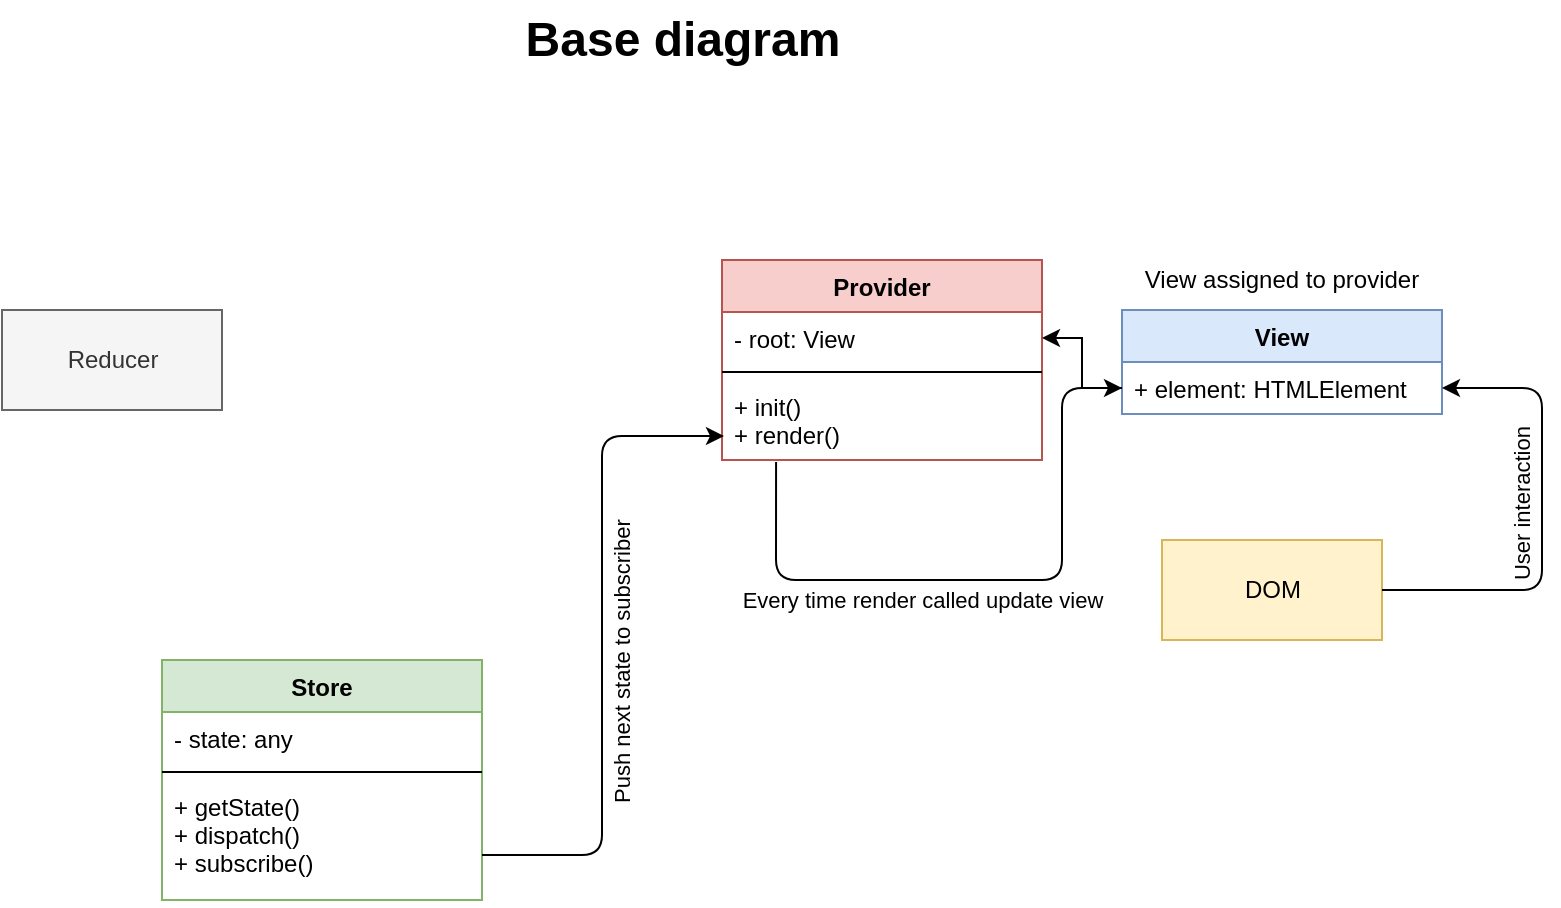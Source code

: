 <mxfile version="13.9.2" type="github">
  <diagram id="EjWy8Ps37LOMFAmpXLRY" name="Page-1">
    <mxGraphModel dx="705" dy="662" grid="1" gridSize="10" guides="1" tooltips="1" connect="1" arrows="1" fold="1" page="1" pageScale="1" pageWidth="850" pageHeight="1100" math="0" shadow="0">
      <root>
        <mxCell id="0" />
        <mxCell id="1" parent="0" />
        <mxCell id="jSiafwT9mMUIdKE4EMSA-1" value="Store" style="swimlane;fontStyle=1;align=center;verticalAlign=top;childLayout=stackLayout;horizontal=1;startSize=26;horizontalStack=0;resizeParent=1;resizeParentMax=0;resizeLast=0;collapsible=1;marginBottom=0;fillColor=#d5e8d4;strokeColor=#82b366;" vertex="1" parent="1">
          <mxGeometry x="130" y="360" width="160" height="120" as="geometry" />
        </mxCell>
        <mxCell id="jSiafwT9mMUIdKE4EMSA-2" value="- state: any&#xa;" style="text;strokeColor=none;fillColor=none;align=left;verticalAlign=top;spacingLeft=4;spacingRight=4;overflow=hidden;rotatable=0;points=[[0,0.5],[1,0.5]];portConstraint=eastwest;" vertex="1" parent="jSiafwT9mMUIdKE4EMSA-1">
          <mxGeometry y="26" width="160" height="26" as="geometry" />
        </mxCell>
        <mxCell id="jSiafwT9mMUIdKE4EMSA-3" value="" style="line;strokeWidth=1;fillColor=none;align=left;verticalAlign=middle;spacingTop=-1;spacingLeft=3;spacingRight=3;rotatable=0;labelPosition=right;points=[];portConstraint=eastwest;" vertex="1" parent="jSiafwT9mMUIdKE4EMSA-1">
          <mxGeometry y="52" width="160" height="8" as="geometry" />
        </mxCell>
        <mxCell id="jSiafwT9mMUIdKE4EMSA-4" value="+ getState()&#xa;+ dispatch()&#xa;+ subscribe()" style="text;strokeColor=none;fillColor=none;align=left;verticalAlign=top;spacingLeft=4;spacingRight=4;overflow=hidden;rotatable=0;points=[[0,0.5],[1,0.5]];portConstraint=eastwest;" vertex="1" parent="jSiafwT9mMUIdKE4EMSA-1">
          <mxGeometry y="60" width="160" height="60" as="geometry" />
        </mxCell>
        <mxCell id="jSiafwT9mMUIdKE4EMSA-5" value="Provider" style="swimlane;fontStyle=1;align=center;verticalAlign=top;childLayout=stackLayout;horizontal=1;startSize=26;horizontalStack=0;resizeParent=1;resizeParentMax=0;resizeLast=0;collapsible=1;marginBottom=0;fillColor=#f8cecc;strokeColor=#b85450;" vertex="1" parent="1">
          <mxGeometry x="410" y="160" width="160" height="100" as="geometry" />
        </mxCell>
        <mxCell id="jSiafwT9mMUIdKE4EMSA-6" value="- root: View" style="text;strokeColor=none;fillColor=none;align=left;verticalAlign=top;spacingLeft=4;spacingRight=4;overflow=hidden;rotatable=0;points=[[0,0.5],[1,0.5]];portConstraint=eastwest;" vertex="1" parent="jSiafwT9mMUIdKE4EMSA-5">
          <mxGeometry y="26" width="160" height="26" as="geometry" />
        </mxCell>
        <mxCell id="jSiafwT9mMUIdKE4EMSA-7" value="" style="line;strokeWidth=1;fillColor=none;align=left;verticalAlign=middle;spacingTop=-1;spacingLeft=3;spacingRight=3;rotatable=0;labelPosition=right;points=[];portConstraint=eastwest;" vertex="1" parent="jSiafwT9mMUIdKE4EMSA-5">
          <mxGeometry y="52" width="160" height="8" as="geometry" />
        </mxCell>
        <mxCell id="jSiafwT9mMUIdKE4EMSA-8" value="+ init()&#xa;+ render()" style="text;strokeColor=none;fillColor=none;align=left;verticalAlign=top;spacingLeft=4;spacingRight=4;overflow=hidden;rotatable=0;points=[[0,0.5],[1,0.5]];portConstraint=eastwest;" vertex="1" parent="jSiafwT9mMUIdKE4EMSA-5">
          <mxGeometry y="60" width="160" height="40" as="geometry" />
        </mxCell>
        <mxCell id="jSiafwT9mMUIdKE4EMSA-9" value="View" style="swimlane;fontStyle=1;align=center;verticalAlign=top;childLayout=stackLayout;horizontal=1;startSize=26;horizontalStack=0;resizeParent=1;resizeParentMax=0;resizeLast=0;collapsible=1;marginBottom=0;fillColor=#dae8fc;strokeColor=#6c8ebf;" vertex="1" parent="1">
          <mxGeometry x="610" y="185" width="160" height="52" as="geometry" />
        </mxCell>
        <mxCell id="jSiafwT9mMUIdKE4EMSA-10" value="+ element: HTMLElement" style="text;strokeColor=none;fillColor=none;align=left;verticalAlign=top;spacingLeft=4;spacingRight=4;overflow=hidden;rotatable=0;points=[[0,0.5],[1,0.5]];portConstraint=eastwest;" vertex="1" parent="jSiafwT9mMUIdKE4EMSA-9">
          <mxGeometry y="26" width="160" height="26" as="geometry" />
        </mxCell>
        <mxCell id="jSiafwT9mMUIdKE4EMSA-13" value="DOM" style="html=1;fillColor=#fff2cc;strokeColor=#d6b656;" vertex="1" parent="1">
          <mxGeometry x="630" y="300" width="110" height="50" as="geometry" />
        </mxCell>
        <mxCell id="jSiafwT9mMUIdKE4EMSA-14" value="Reducer" style="html=1;fillColor=#f5f5f5;strokeColor=#666666;fontColor=#333333;" vertex="1" parent="1">
          <mxGeometry x="50" y="185" width="110" height="50" as="geometry" />
        </mxCell>
        <mxCell id="jSiafwT9mMUIdKE4EMSA-15" value="Base diagram" style="text;strokeColor=none;fillColor=none;html=1;fontSize=24;fontStyle=1;verticalAlign=middle;align=center;" vertex="1" parent="1">
          <mxGeometry x="340" y="30" width="100" height="40" as="geometry" />
        </mxCell>
        <mxCell id="jSiafwT9mMUIdKE4EMSA-21" value="" style="endArrow=classic;html=1;entryX=1;entryY=0.5;entryDx=0;entryDy=0;exitX=1;exitY=0.5;exitDx=0;exitDy=0;" edge="1" parent="1" source="jSiafwT9mMUIdKE4EMSA-13" target="jSiafwT9mMUIdKE4EMSA-10">
          <mxGeometry relative="1" as="geometry">
            <mxPoint x="590" y="400" as="sourcePoint" />
            <mxPoint x="780" y="250" as="targetPoint" />
            <Array as="points">
              <mxPoint x="820" y="325" />
              <mxPoint x="820" y="224" />
            </Array>
          </mxGeometry>
        </mxCell>
        <mxCell id="jSiafwT9mMUIdKE4EMSA-22" value="User interaction&amp;nbsp;" style="edgeLabel;resizable=0;html=1;align=center;verticalAlign=middle;rotation=-90;" connectable="0" vertex="1" parent="jSiafwT9mMUIdKE4EMSA-21">
          <mxGeometry relative="1" as="geometry">
            <mxPoint x="-10" y="-9" as="offset" />
          </mxGeometry>
        </mxCell>
        <mxCell id="jSiafwT9mMUIdKE4EMSA-23" style="edgeStyle=orthogonalEdgeStyle;rounded=0;orthogonalLoop=1;jettySize=auto;html=1;exitX=0;exitY=0.5;exitDx=0;exitDy=0;entryX=1;entryY=0.5;entryDx=0;entryDy=0;" edge="1" parent="1" source="jSiafwT9mMUIdKE4EMSA-10" target="jSiafwT9mMUIdKE4EMSA-6">
          <mxGeometry relative="1" as="geometry" />
        </mxCell>
        <mxCell id="jSiafwT9mMUIdKE4EMSA-24" value="" style="endArrow=classic;html=1;" edge="1" parent="1">
          <mxGeometry relative="1" as="geometry">
            <mxPoint x="290" y="457.5" as="sourcePoint" />
            <mxPoint x="411" y="248" as="targetPoint" />
            <Array as="points">
              <mxPoint x="350" y="457.5" />
              <mxPoint x="350" y="312.5" />
              <mxPoint x="350" y="248" />
            </Array>
          </mxGeometry>
        </mxCell>
        <mxCell id="jSiafwT9mMUIdKE4EMSA-25" value="Push next state to subscriber&amp;nbsp;" style="edgeLabel;resizable=0;html=1;align=center;verticalAlign=middle;rotation=-90;" connectable="0" vertex="1" parent="jSiafwT9mMUIdKE4EMSA-24">
          <mxGeometry relative="1" as="geometry">
            <mxPoint x="10" y="7.5" as="offset" />
          </mxGeometry>
        </mxCell>
        <mxCell id="jSiafwT9mMUIdKE4EMSA-26" value="" style="endArrow=classic;html=1;exitX=0.169;exitY=1.025;exitDx=0;exitDy=0;exitPerimeter=0;entryX=0;entryY=0.5;entryDx=0;entryDy=0;" edge="1" parent="1" source="jSiafwT9mMUIdKE4EMSA-8" target="jSiafwT9mMUIdKE4EMSA-10">
          <mxGeometry relative="1" as="geometry">
            <mxPoint x="460" y="430" as="sourcePoint" />
            <mxPoint x="560" y="430" as="targetPoint" />
            <Array as="points">
              <mxPoint x="437" y="320" />
              <mxPoint x="580" y="320" />
              <mxPoint x="580" y="224" />
            </Array>
          </mxGeometry>
        </mxCell>
        <mxCell id="jSiafwT9mMUIdKE4EMSA-27" value="Every time render called update view" style="edgeLabel;resizable=0;html=1;align=center;verticalAlign=middle;" connectable="0" vertex="1" parent="jSiafwT9mMUIdKE4EMSA-26">
          <mxGeometry relative="1" as="geometry">
            <mxPoint x="-32" y="10" as="offset" />
          </mxGeometry>
        </mxCell>
        <mxCell id="jSiafwT9mMUIdKE4EMSA-29" value="View assigned to provider" style="text;html=1;strokeColor=none;fillColor=none;align=center;verticalAlign=middle;whiteSpace=wrap;rounded=0;" vertex="1" parent="1">
          <mxGeometry x="610" y="160" width="160" height="20" as="geometry" />
        </mxCell>
      </root>
    </mxGraphModel>
  </diagram>
</mxfile>
